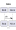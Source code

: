 {
  "sha1": "krrvka1dnxap5g6336bcifdm9jthwpr",
  "insertion": {
    "when": "2024-06-03T18:59:33.283Z",
    "user": "plantuml@gmail.com"
  }
}
@startuml
footer this is a note
Title toto
Bob -> Alice : ok
footer test
scale 100x30
@enduml
